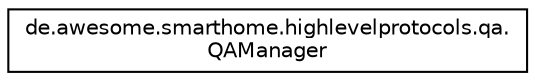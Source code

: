 digraph "Graphical Class Hierarchy"
{
  edge [fontname="Helvetica",fontsize="10",labelfontname="Helvetica",labelfontsize="10"];
  node [fontname="Helvetica",fontsize="10",shape=record];
  rankdir="LR";
  Node0 [label="de.awesome.smarthome.highlevelprotocols.qa.\lQAManager",height=0.2,width=0.4,color="black", fillcolor="white", style="filled",URL="$classde_1_1awesome_1_1smarthome_1_1highlevelprotocols_1_1qa_1_1_q_a_manager.html"];
}
